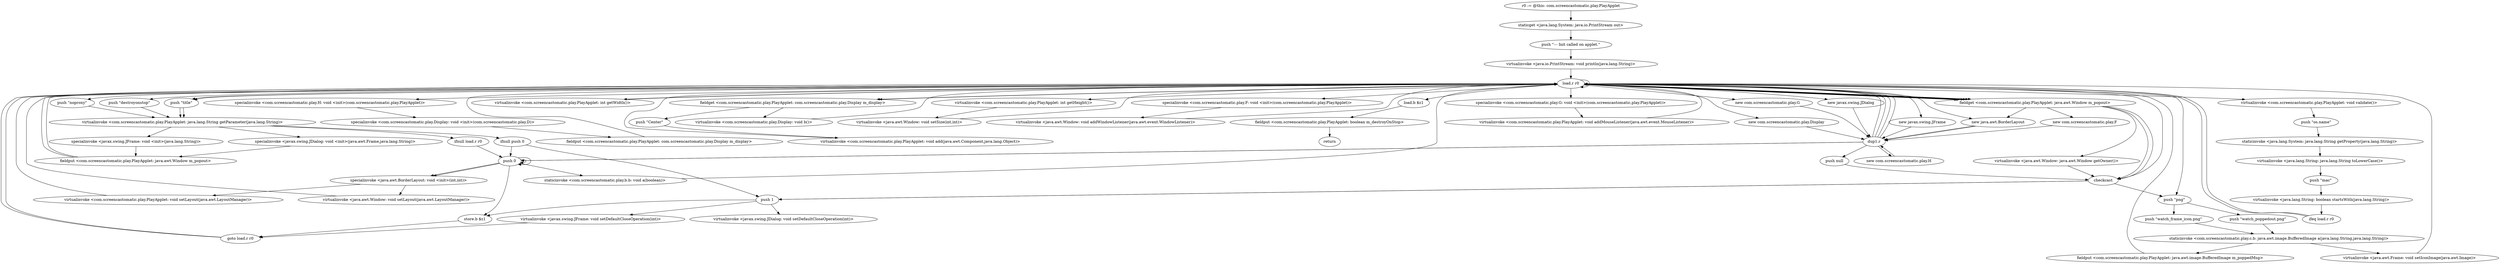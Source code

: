 digraph "" {
    "r0 := @this: com.screencastomatic.play.PlayApplet"
    "staticget <java.lang.System: java.io.PrintStream out>"
    "r0 := @this: com.screencastomatic.play.PlayApplet"->"staticget <java.lang.System: java.io.PrintStream out>";
    "push \"--- Init called on applet.\""
    "staticget <java.lang.System: java.io.PrintStream out>"->"push \"--- Init called on applet.\"";
    "virtualinvoke <java.io.PrintStream: void println(java.lang.String)>"
    "push \"--- Init called on applet.\""->"virtualinvoke <java.io.PrintStream: void println(java.lang.String)>";
    "load.r r0"
    "virtualinvoke <java.io.PrintStream: void println(java.lang.String)>"->"load.r r0";
    "push \"noproxy\""
    "load.r r0"->"push \"noproxy\"";
    "virtualinvoke <com.screencastomatic.play.PlayApplet: java.lang.String getParameter(java.lang.String)>"
    "push \"noproxy\""->"virtualinvoke <com.screencastomatic.play.PlayApplet: java.lang.String getParameter(java.lang.String)>";
    "ifnull load.r r0"
    "virtualinvoke <com.screencastomatic.play.PlayApplet: java.lang.String getParameter(java.lang.String)>"->"ifnull load.r r0";
    "push 0"
    "ifnull load.r r0"->"push 0";
    "staticinvoke <com.screencastomatic.play.b.b: void a(boolean)>"
    "push 0"->"staticinvoke <com.screencastomatic.play.b.b: void a(boolean)>";
    "staticinvoke <com.screencastomatic.play.b.b: void a(boolean)>"->"load.r r0";
    "new com.screencastomatic.play.Display"
    "load.r r0"->"new com.screencastomatic.play.Display";
    "dup1.r"
    "new com.screencastomatic.play.Display"->"dup1.r";
    "new com.screencastomatic.play.H"
    "dup1.r"->"new com.screencastomatic.play.H";
    "new com.screencastomatic.play.H"->"dup1.r";
    "dup1.r"->"load.r r0";
    "specialinvoke <com.screencastomatic.play.H: void <init>(com.screencastomatic.play.PlayApplet)>"
    "load.r r0"->"specialinvoke <com.screencastomatic.play.H: void <init>(com.screencastomatic.play.PlayApplet)>";
    "specialinvoke <com.screencastomatic.play.Display: void <init>(com.screencastomatic.play.D)>"
    "specialinvoke <com.screencastomatic.play.H: void <init>(com.screencastomatic.play.PlayApplet)>"->"specialinvoke <com.screencastomatic.play.Display: void <init>(com.screencastomatic.play.D)>";
    "fieldput <com.screencastomatic.play.PlayApplet: com.screencastomatic.play.Display m_display>"
    "specialinvoke <com.screencastomatic.play.Display: void <init>(com.screencastomatic.play.D)>"->"fieldput <com.screencastomatic.play.PlayApplet: com.screencastomatic.play.Display m_display>";
    "fieldput <com.screencastomatic.play.PlayApplet: com.screencastomatic.play.Display m_display>"->"load.r r0";
    "new java.awt.BorderLayout"
    "load.r r0"->"new java.awt.BorderLayout";
    "new java.awt.BorderLayout"->"dup1.r";
    "dup1.r"->"push 0";
    "push 0"->"push 0";
    "specialinvoke <java.awt.BorderLayout: void <init>(int,int)>"
    "push 0"->"specialinvoke <java.awt.BorderLayout: void <init>(int,int)>";
    "virtualinvoke <com.screencastomatic.play.PlayApplet: void setLayout(java.awt.LayoutManager)>"
    "specialinvoke <java.awt.BorderLayout: void <init>(int,int)>"->"virtualinvoke <com.screencastomatic.play.PlayApplet: void setLayout(java.awt.LayoutManager)>";
    "virtualinvoke <com.screencastomatic.play.PlayApplet: void setLayout(java.awt.LayoutManager)>"->"load.r r0";
    "load.r r0"->"load.r r0";
    "fieldget <com.screencastomatic.play.PlayApplet: com.screencastomatic.play.Display m_display>"
    "load.r r0"->"fieldget <com.screencastomatic.play.PlayApplet: com.screencastomatic.play.Display m_display>";
    "push \"Center\""
    "fieldget <com.screencastomatic.play.PlayApplet: com.screencastomatic.play.Display m_display>"->"push \"Center\"";
    "virtualinvoke <com.screencastomatic.play.PlayApplet: void add(java.awt.Component,java.lang.Object)>"
    "push \"Center\""->"virtualinvoke <com.screencastomatic.play.PlayApplet: void add(java.awt.Component,java.lang.Object)>";
    "virtualinvoke <com.screencastomatic.play.PlayApplet: void add(java.awt.Component,java.lang.Object)>"->"load.r r0";
    "virtualinvoke <com.screencastomatic.play.PlayApplet: void validate()>"
    "load.r r0"->"virtualinvoke <com.screencastomatic.play.PlayApplet: void validate()>";
    "push \"os.name\""
    "virtualinvoke <com.screencastomatic.play.PlayApplet: void validate()>"->"push \"os.name\"";
    "staticinvoke <java.lang.System: java.lang.String getProperty(java.lang.String)>"
    "push \"os.name\""->"staticinvoke <java.lang.System: java.lang.String getProperty(java.lang.String)>";
    "virtualinvoke <java.lang.String: java.lang.String toLowerCase()>"
    "staticinvoke <java.lang.System: java.lang.String getProperty(java.lang.String)>"->"virtualinvoke <java.lang.String: java.lang.String toLowerCase()>";
    "push \"mac\""
    "virtualinvoke <java.lang.String: java.lang.String toLowerCase()>"->"push \"mac\"";
    "virtualinvoke <java.lang.String: boolean startsWith(java.lang.String)>"
    "push \"mac\""->"virtualinvoke <java.lang.String: boolean startsWith(java.lang.String)>";
    "ifeq load.r r0"
    "virtualinvoke <java.lang.String: boolean startsWith(java.lang.String)>"->"ifeq load.r r0";
    "ifeq load.r r0"->"load.r r0";
    "new javax.swing.JFrame"
    "load.r r0"->"new javax.swing.JFrame";
    "new javax.swing.JFrame"->"dup1.r";
    "dup1.r"->"load.r r0";
    "push \"title\""
    "load.r r0"->"push \"title\"";
    "push \"title\""->"virtualinvoke <com.screencastomatic.play.PlayApplet: java.lang.String getParameter(java.lang.String)>";
    "specialinvoke <javax.swing.JFrame: void <init>(java.lang.String)>"
    "virtualinvoke <com.screencastomatic.play.PlayApplet: java.lang.String getParameter(java.lang.String)>"->"specialinvoke <javax.swing.JFrame: void <init>(java.lang.String)>";
    "fieldput <com.screencastomatic.play.PlayApplet: java.awt.Window m_popout>"
    "specialinvoke <javax.swing.JFrame: void <init>(java.lang.String)>"->"fieldput <com.screencastomatic.play.PlayApplet: java.awt.Window m_popout>";
    "fieldput <com.screencastomatic.play.PlayApplet: java.awt.Window m_popout>"->"load.r r0";
    "fieldget <com.screencastomatic.play.PlayApplet: java.awt.Window m_popout>"
    "load.r r0"->"fieldget <com.screencastomatic.play.PlayApplet: java.awt.Window m_popout>";
    "checkcast"
    "fieldget <com.screencastomatic.play.PlayApplet: java.awt.Window m_popout>"->"checkcast";
    "push 1"
    "checkcast"->"push 1";
    "virtualinvoke <javax.swing.JFrame: void setDefaultCloseOperation(int)>"
    "push 1"->"virtualinvoke <javax.swing.JFrame: void setDefaultCloseOperation(int)>";
    "goto load.r r0"
    "virtualinvoke <javax.swing.JFrame: void setDefaultCloseOperation(int)>"->"goto load.r r0";
    "goto load.r r0"->"load.r r0";
    "load.r r0"->"fieldget <com.screencastomatic.play.PlayApplet: java.awt.Window m_popout>";
    "fieldget <com.screencastomatic.play.PlayApplet: java.awt.Window m_popout>"->"load.r r0";
    "virtualinvoke <com.screencastomatic.play.PlayApplet: int getWidth()>"
    "load.r r0"->"virtualinvoke <com.screencastomatic.play.PlayApplet: int getWidth()>";
    "virtualinvoke <com.screencastomatic.play.PlayApplet: int getWidth()>"->"load.r r0";
    "virtualinvoke <com.screencastomatic.play.PlayApplet: int getHeight()>"
    "load.r r0"->"virtualinvoke <com.screencastomatic.play.PlayApplet: int getHeight()>";
    "virtualinvoke <java.awt.Window: void setSize(int,int)>"
    "virtualinvoke <com.screencastomatic.play.PlayApplet: int getHeight()>"->"virtualinvoke <java.awt.Window: void setSize(int,int)>";
    "virtualinvoke <java.awt.Window: void setSize(int,int)>"->"load.r r0";
    "load.r r0"->"fieldget <com.screencastomatic.play.PlayApplet: java.awt.Window m_popout>";
    "fieldget <com.screencastomatic.play.PlayApplet: java.awt.Window m_popout>"->"new java.awt.BorderLayout";
    "new java.awt.BorderLayout"->"dup1.r";
    "dup1.r"->"push 0";
    "push 0"->"push 0";
    "push 0"->"specialinvoke <java.awt.BorderLayout: void <init>(int,int)>";
    "virtualinvoke <java.awt.Window: void setLayout(java.awt.LayoutManager)>"
    "specialinvoke <java.awt.BorderLayout: void <init>(int,int)>"->"virtualinvoke <java.awt.Window: void setLayout(java.awt.LayoutManager)>";
    "virtualinvoke <java.awt.Window: void setLayout(java.awt.LayoutManager)>"->"load.r r0";
    "load.r r0"->"fieldget <com.screencastomatic.play.PlayApplet: java.awt.Window m_popout>";
    "new com.screencastomatic.play.F"
    "fieldget <com.screencastomatic.play.PlayApplet: java.awt.Window m_popout>"->"new com.screencastomatic.play.F";
    "new com.screencastomatic.play.F"->"dup1.r";
    "dup1.r"->"load.r r0";
    "specialinvoke <com.screencastomatic.play.F: void <init>(com.screencastomatic.play.PlayApplet)>"
    "load.r r0"->"specialinvoke <com.screencastomatic.play.F: void <init>(com.screencastomatic.play.PlayApplet)>";
    "virtualinvoke <java.awt.Window: void addWindowListener(java.awt.event.WindowListener)>"
    "specialinvoke <com.screencastomatic.play.F: void <init>(com.screencastomatic.play.PlayApplet)>"->"virtualinvoke <java.awt.Window: void addWindowListener(java.awt.event.WindowListener)>";
    "virtualinvoke <java.awt.Window: void addWindowListener(java.awt.event.WindowListener)>"->"load.r r0";
    "load.r r0"->"fieldget <com.screencastomatic.play.PlayApplet: com.screencastomatic.play.Display m_display>";
    "virtualinvoke <com.screencastomatic.play.Display: void b()>"
    "fieldget <com.screencastomatic.play.PlayApplet: com.screencastomatic.play.Display m_display>"->"virtualinvoke <com.screencastomatic.play.Display: void b()>";
    "virtualinvoke <com.screencastomatic.play.Display: void b()>"->"load.r r0";
    "push \"png\""
    "load.r r0"->"push \"png\"";
    "push \"watch_poppedout.png\""
    "push \"png\""->"push \"watch_poppedout.png\"";
    "staticinvoke <com.screencastomatic.play.c.b: java.awt.image.BufferedImage a(java.lang.String,java.lang.String)>"
    "push \"watch_poppedout.png\""->"staticinvoke <com.screencastomatic.play.c.b: java.awt.image.BufferedImage a(java.lang.String,java.lang.String)>";
    "fieldput <com.screencastomatic.play.PlayApplet: java.awt.image.BufferedImage m_poppedMsg>"
    "staticinvoke <com.screencastomatic.play.c.b: java.awt.image.BufferedImage a(java.lang.String,java.lang.String)>"->"fieldput <com.screencastomatic.play.PlayApplet: java.awt.image.BufferedImage m_poppedMsg>";
    "fieldput <com.screencastomatic.play.PlayApplet: java.awt.image.BufferedImage m_poppedMsg>"->"load.r r0";
    "new com.screencastomatic.play.G"
    "load.r r0"->"new com.screencastomatic.play.G";
    "new com.screencastomatic.play.G"->"dup1.r";
    "dup1.r"->"load.r r0";
    "specialinvoke <com.screencastomatic.play.G: void <init>(com.screencastomatic.play.PlayApplet)>"
    "load.r r0"->"specialinvoke <com.screencastomatic.play.G: void <init>(com.screencastomatic.play.PlayApplet)>";
    "virtualinvoke <com.screencastomatic.play.PlayApplet: void addMouseListener(java.awt.event.MouseListener)>"
    "specialinvoke <com.screencastomatic.play.G: void <init>(com.screencastomatic.play.PlayApplet)>"->"virtualinvoke <com.screencastomatic.play.PlayApplet: void addMouseListener(java.awt.event.MouseListener)>";
    "virtualinvoke <com.screencastomatic.play.PlayApplet: void addMouseListener(java.awt.event.MouseListener)>"->"load.r r0";
    "push \"destroyonstop\""
    "load.r r0"->"push \"destroyonstop\"";
    "push \"destroyonstop\""->"virtualinvoke <com.screencastomatic.play.PlayApplet: java.lang.String getParameter(java.lang.String)>";
    "ifnull push 0"
    "virtualinvoke <com.screencastomatic.play.PlayApplet: java.lang.String getParameter(java.lang.String)>"->"ifnull push 0";
    "ifnull push 0"->"push 1";
    "store.b $z1"
    "push 1"->"store.b $z1";
    "store.b $z1"->"goto load.r r0";
    "goto load.r r0"->"load.r r0";
    "load.b $z1"
    "load.r r0"->"load.b $z1";
    "fieldput <com.screencastomatic.play.PlayApplet: boolean m_destroyOnStop>"
    "load.b $z1"->"fieldput <com.screencastomatic.play.PlayApplet: boolean m_destroyOnStop>";
    "return"
    "fieldput <com.screencastomatic.play.PlayApplet: boolean m_destroyOnStop>"->"return";
    "ifnull push 0"->"push 0";
    "push 0"->"store.b $z1";
    "ifeq load.r r0"->"load.r r0";
    "new javax.swing.JDialog"
    "load.r r0"->"new javax.swing.JDialog";
    "new javax.swing.JDialog"->"dup1.r";
    "push null"
    "dup1.r"->"push null";
    "push null"->"checkcast";
    "checkcast"->"load.r r0";
    "load.r r0"->"push \"title\"";
    "push \"title\""->"virtualinvoke <com.screencastomatic.play.PlayApplet: java.lang.String getParameter(java.lang.String)>";
    "specialinvoke <javax.swing.JDialog: void <init>(java.awt.Frame,java.lang.String)>"
    "virtualinvoke <com.screencastomatic.play.PlayApplet: java.lang.String getParameter(java.lang.String)>"->"specialinvoke <javax.swing.JDialog: void <init>(java.awt.Frame,java.lang.String)>";
    "specialinvoke <javax.swing.JDialog: void <init>(java.awt.Frame,java.lang.String)>"->"fieldput <com.screencastomatic.play.PlayApplet: java.awt.Window m_popout>";
    "fieldput <com.screencastomatic.play.PlayApplet: java.awt.Window m_popout>"->"load.r r0";
    "load.r r0"->"fieldget <com.screencastomatic.play.PlayApplet: java.awt.Window m_popout>";
    "virtualinvoke <java.awt.Window: java.awt.Window getOwner()>"
    "fieldget <com.screencastomatic.play.PlayApplet: java.awt.Window m_popout>"->"virtualinvoke <java.awt.Window: java.awt.Window getOwner()>";
    "virtualinvoke <java.awt.Window: java.awt.Window getOwner()>"->"checkcast";
    "checkcast"->"push \"png\"";
    "push \"watch_frame_icon.png\""
    "push \"png\""->"push \"watch_frame_icon.png\"";
    "push \"watch_frame_icon.png\""->"staticinvoke <com.screencastomatic.play.c.b: java.awt.image.BufferedImage a(java.lang.String,java.lang.String)>";
    "virtualinvoke <java.awt.Frame: void setIconImage(java.awt.Image)>"
    "staticinvoke <com.screencastomatic.play.c.b: java.awt.image.BufferedImage a(java.lang.String,java.lang.String)>"->"virtualinvoke <java.awt.Frame: void setIconImage(java.awt.Image)>";
    "virtualinvoke <java.awt.Frame: void setIconImage(java.awt.Image)>"->"load.r r0";
    "load.r r0"->"fieldget <com.screencastomatic.play.PlayApplet: java.awt.Window m_popout>";
    "fieldget <com.screencastomatic.play.PlayApplet: java.awt.Window m_popout>"->"checkcast";
    "checkcast"->"push 1";
    "virtualinvoke <javax.swing.JDialog: void setDefaultCloseOperation(int)>"
    "push 1"->"virtualinvoke <javax.swing.JDialog: void setDefaultCloseOperation(int)>";
}
